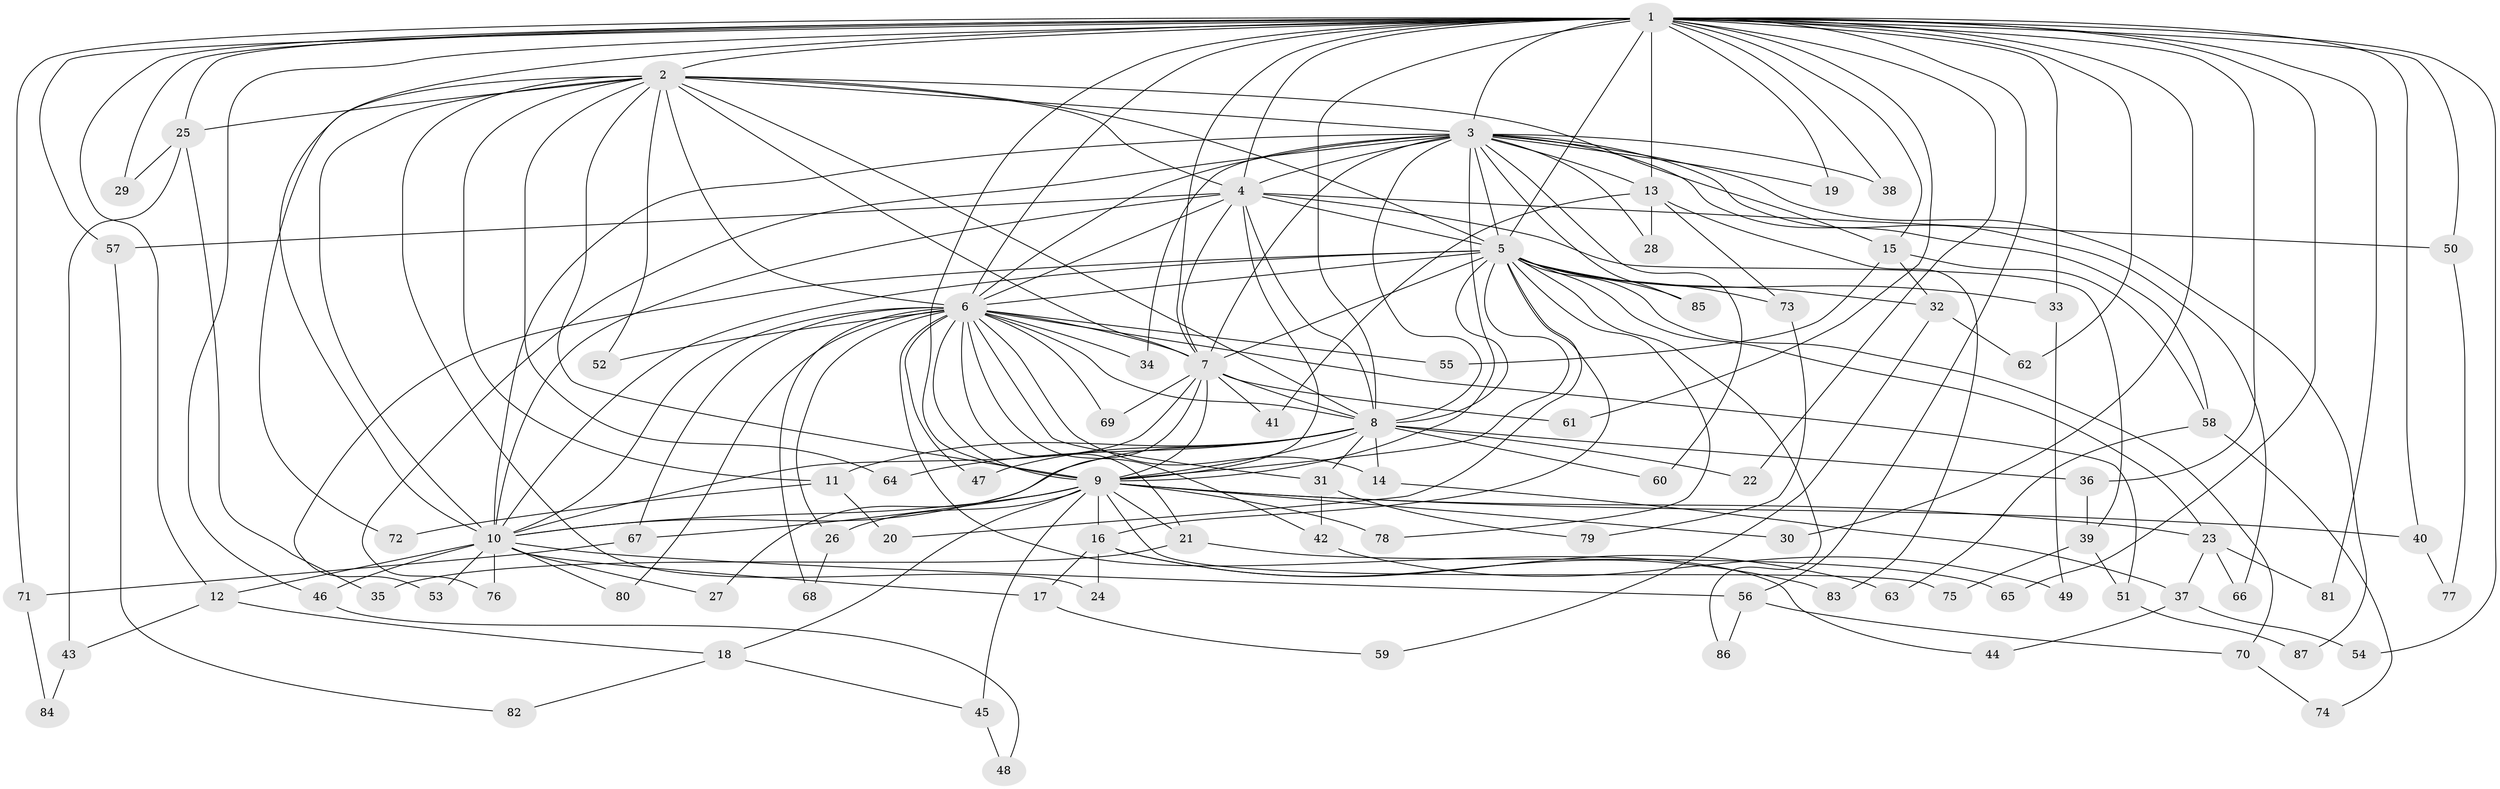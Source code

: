 // coarse degree distribution, {14: 0.019230769230769232, 28: 0.019230769230769232, 3: 0.09615384615384616, 1: 0.1346153846153846, 2: 0.5576923076923077, 4: 0.07692307692307693, 5: 0.038461538461538464, 26: 0.019230769230769232, 6: 0.019230769230769232, 8: 0.019230769230769232}
// Generated by graph-tools (version 1.1) at 2025/47/03/04/25 21:47:03]
// undirected, 87 vertices, 199 edges
graph export_dot {
graph [start="1"]
  node [color=gray90,style=filled];
  1;
  2;
  3;
  4;
  5;
  6;
  7;
  8;
  9;
  10;
  11;
  12;
  13;
  14;
  15;
  16;
  17;
  18;
  19;
  20;
  21;
  22;
  23;
  24;
  25;
  26;
  27;
  28;
  29;
  30;
  31;
  32;
  33;
  34;
  35;
  36;
  37;
  38;
  39;
  40;
  41;
  42;
  43;
  44;
  45;
  46;
  47;
  48;
  49;
  50;
  51;
  52;
  53;
  54;
  55;
  56;
  57;
  58;
  59;
  60;
  61;
  62;
  63;
  64;
  65;
  66;
  67;
  68;
  69;
  70;
  71;
  72;
  73;
  74;
  75;
  76;
  77;
  78;
  79;
  80;
  81;
  82;
  83;
  84;
  85;
  86;
  87;
  1 -- 2;
  1 -- 3;
  1 -- 4;
  1 -- 5;
  1 -- 6;
  1 -- 7;
  1 -- 8;
  1 -- 9;
  1 -- 10;
  1 -- 12;
  1 -- 13;
  1 -- 15;
  1 -- 19;
  1 -- 22;
  1 -- 25;
  1 -- 29;
  1 -- 30;
  1 -- 33;
  1 -- 36;
  1 -- 38;
  1 -- 40;
  1 -- 46;
  1 -- 50;
  1 -- 54;
  1 -- 56;
  1 -- 57;
  1 -- 61;
  1 -- 62;
  1 -- 65;
  1 -- 71;
  1 -- 81;
  2 -- 3;
  2 -- 4;
  2 -- 5;
  2 -- 6;
  2 -- 7;
  2 -- 8;
  2 -- 9;
  2 -- 10;
  2 -- 11;
  2 -- 15;
  2 -- 24;
  2 -- 25;
  2 -- 52;
  2 -- 64;
  2 -- 72;
  3 -- 4;
  3 -- 5;
  3 -- 6;
  3 -- 7;
  3 -- 8;
  3 -- 9;
  3 -- 10;
  3 -- 13;
  3 -- 19;
  3 -- 28;
  3 -- 34;
  3 -- 38;
  3 -- 58;
  3 -- 60;
  3 -- 66;
  3 -- 76;
  3 -- 85;
  3 -- 87;
  4 -- 5;
  4 -- 6;
  4 -- 7;
  4 -- 8;
  4 -- 9;
  4 -- 10;
  4 -- 39;
  4 -- 50;
  4 -- 57;
  5 -- 6;
  5 -- 7;
  5 -- 8;
  5 -- 9;
  5 -- 10;
  5 -- 16;
  5 -- 20;
  5 -- 23;
  5 -- 32;
  5 -- 33;
  5 -- 53;
  5 -- 70;
  5 -- 73;
  5 -- 78;
  5 -- 85;
  5 -- 86;
  6 -- 7;
  6 -- 8;
  6 -- 9;
  6 -- 10;
  6 -- 14;
  6 -- 21;
  6 -- 26;
  6 -- 31;
  6 -- 34;
  6 -- 42;
  6 -- 44;
  6 -- 47;
  6 -- 51;
  6 -- 52;
  6 -- 55;
  6 -- 67;
  6 -- 68;
  6 -- 69;
  6 -- 80;
  7 -- 8;
  7 -- 9;
  7 -- 10;
  7 -- 27;
  7 -- 41;
  7 -- 61;
  7 -- 69;
  8 -- 9;
  8 -- 10;
  8 -- 11;
  8 -- 14;
  8 -- 22;
  8 -- 31;
  8 -- 36;
  8 -- 47;
  8 -- 60;
  8 -- 64;
  9 -- 10;
  9 -- 16;
  9 -- 18;
  9 -- 21;
  9 -- 23;
  9 -- 26;
  9 -- 30;
  9 -- 40;
  9 -- 45;
  9 -- 67;
  9 -- 75;
  9 -- 78;
  10 -- 12;
  10 -- 17;
  10 -- 27;
  10 -- 46;
  10 -- 53;
  10 -- 56;
  10 -- 76;
  10 -- 80;
  11 -- 20;
  11 -- 72;
  12 -- 18;
  12 -- 43;
  13 -- 28;
  13 -- 41;
  13 -- 73;
  13 -- 83;
  14 -- 37;
  15 -- 32;
  15 -- 55;
  15 -- 58;
  16 -- 17;
  16 -- 24;
  16 -- 63;
  16 -- 83;
  17 -- 59;
  18 -- 45;
  18 -- 82;
  21 -- 35;
  21 -- 65;
  23 -- 37;
  23 -- 66;
  23 -- 81;
  25 -- 29;
  25 -- 35;
  25 -- 43;
  26 -- 68;
  31 -- 42;
  31 -- 79;
  32 -- 59;
  32 -- 62;
  33 -- 49;
  36 -- 39;
  37 -- 44;
  37 -- 54;
  39 -- 51;
  39 -- 75;
  40 -- 77;
  42 -- 49;
  43 -- 84;
  45 -- 48;
  46 -- 48;
  50 -- 77;
  51 -- 87;
  56 -- 70;
  56 -- 86;
  57 -- 82;
  58 -- 63;
  58 -- 74;
  67 -- 71;
  70 -- 74;
  71 -- 84;
  73 -- 79;
}
